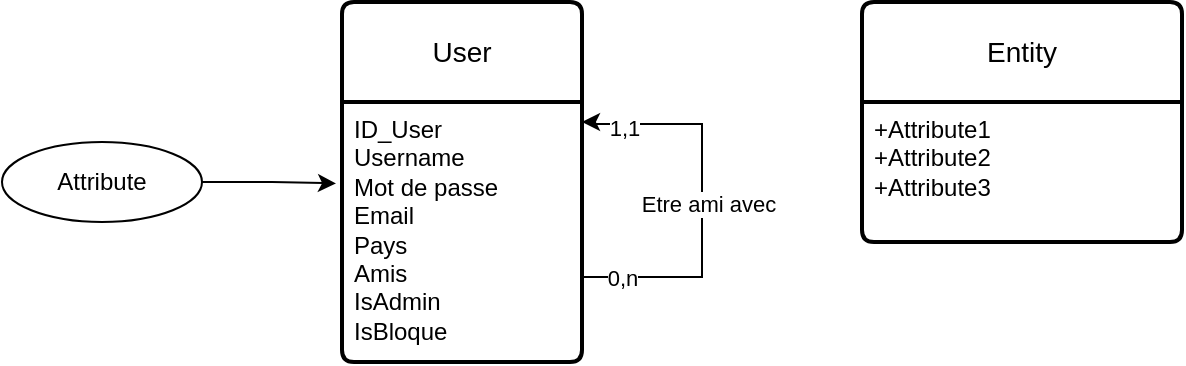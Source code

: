 <mxfile version="24.0.5" type="github">
  <diagram name="Page-1" id="GPkuQUCnlq3ohZIxKowG">
    <mxGraphModel dx="794" dy="420" grid="1" gridSize="10" guides="1" tooltips="1" connect="1" arrows="1" fold="1" page="1" pageScale="1" pageWidth="827" pageHeight="1169" math="0" shadow="0">
      <root>
        <mxCell id="0" />
        <mxCell id="1" parent="0" />
        <mxCell id="MFQDof5vlD9xu1kdHKQL-1" value="User" style="swimlane;childLayout=stackLayout;horizontal=1;startSize=50;horizontalStack=0;rounded=1;fontSize=14;fontStyle=0;strokeWidth=2;resizeParent=0;resizeLast=1;shadow=0;dashed=0;align=center;arcSize=4;whiteSpace=wrap;html=1;" vertex="1" parent="1">
          <mxGeometry x="330" y="160" width="120" height="180" as="geometry" />
        </mxCell>
        <mxCell id="MFQDof5vlD9xu1kdHKQL-2" value="ID_User&lt;br&gt;Username&lt;br&gt;Mot de passe&lt;br&gt;Email&lt;br&gt;Pays&lt;br&gt;Amis&lt;br&gt;IsAdmin&lt;br&gt;IsBloque" style="align=left;strokeColor=none;fillColor=none;spacingLeft=4;fontSize=12;verticalAlign=top;resizable=0;rotatable=0;part=1;html=1;" vertex="1" parent="MFQDof5vlD9xu1kdHKQL-1">
          <mxGeometry y="50" width="120" height="130" as="geometry" />
        </mxCell>
        <mxCell id="MFQDof5vlD9xu1kdHKQL-3" value="Attribute" style="ellipse;whiteSpace=wrap;html=1;align=center;" vertex="1" parent="1">
          <mxGeometry x="160" y="230" width="100" height="40" as="geometry" />
        </mxCell>
        <mxCell id="MFQDof5vlD9xu1kdHKQL-4" style="edgeStyle=orthogonalEdgeStyle;rounded=0;orthogonalLoop=1;jettySize=auto;html=1;entryX=-0.025;entryY=0.313;entryDx=0;entryDy=0;entryPerimeter=0;" edge="1" parent="1" source="MFQDof5vlD9xu1kdHKQL-3" target="MFQDof5vlD9xu1kdHKQL-2">
          <mxGeometry relative="1" as="geometry">
            <mxPoint x="320" y="240" as="targetPoint" />
          </mxGeometry>
        </mxCell>
        <mxCell id="MFQDof5vlD9xu1kdHKQL-10" style="edgeStyle=orthogonalEdgeStyle;rounded=0;orthogonalLoop=1;jettySize=auto;html=1;exitX=1;exitY=0.75;exitDx=0;exitDy=0;" edge="1" parent="1">
          <mxGeometry relative="1" as="geometry">
            <mxPoint x="450" y="220" as="targetPoint" />
            <mxPoint x="450" y="297.5" as="sourcePoint" />
            <Array as="points">
              <mxPoint x="510" y="298" />
              <mxPoint x="510" y="221" />
              <mxPoint x="454" y="221" />
            </Array>
          </mxGeometry>
        </mxCell>
        <mxCell id="MFQDof5vlD9xu1kdHKQL-12" value="Etre ami avec" style="edgeLabel;html=1;align=center;verticalAlign=middle;resizable=0;points=[];" vertex="1" connectable="0" parent="MFQDof5vlD9xu1kdHKQL-10">
          <mxGeometry x="-0.019" y="-3" relative="1" as="geometry">
            <mxPoint as="offset" />
          </mxGeometry>
        </mxCell>
        <mxCell id="MFQDof5vlD9xu1kdHKQL-13" value="0,n" style="edgeLabel;html=1;align=center;verticalAlign=middle;resizable=0;points=[];" vertex="1" connectable="0" parent="MFQDof5vlD9xu1kdHKQL-10">
          <mxGeometry x="-0.963" relative="1" as="geometry">
            <mxPoint x="16" as="offset" />
          </mxGeometry>
        </mxCell>
        <mxCell id="MFQDof5vlD9xu1kdHKQL-14" value="1,1" style="edgeLabel;html=1;align=center;verticalAlign=middle;resizable=0;points=[];" vertex="1" connectable="0" parent="MFQDof5vlD9xu1kdHKQL-10">
          <mxGeometry x="0.993" y="3" relative="1" as="geometry">
            <mxPoint x="20" as="offset" />
          </mxGeometry>
        </mxCell>
        <mxCell id="MFQDof5vlD9xu1kdHKQL-15" value="Entity" style="swimlane;childLayout=stackLayout;horizontal=1;startSize=50;horizontalStack=0;rounded=1;fontSize=14;fontStyle=0;strokeWidth=2;resizeParent=0;resizeLast=1;shadow=0;dashed=0;align=center;arcSize=4;whiteSpace=wrap;html=1;" vertex="1" parent="1">
          <mxGeometry x="590" y="160" width="160" height="120" as="geometry" />
        </mxCell>
        <mxCell id="MFQDof5vlD9xu1kdHKQL-16" value="+Attribute1&#xa;+Attribute2&#xa;+Attribute3" style="align=left;strokeColor=none;fillColor=none;spacingLeft=4;fontSize=12;verticalAlign=top;resizable=0;rotatable=0;part=1;html=1;" vertex="1" parent="MFQDof5vlD9xu1kdHKQL-15">
          <mxGeometry y="50" width="160" height="70" as="geometry" />
        </mxCell>
      </root>
    </mxGraphModel>
  </diagram>
</mxfile>
